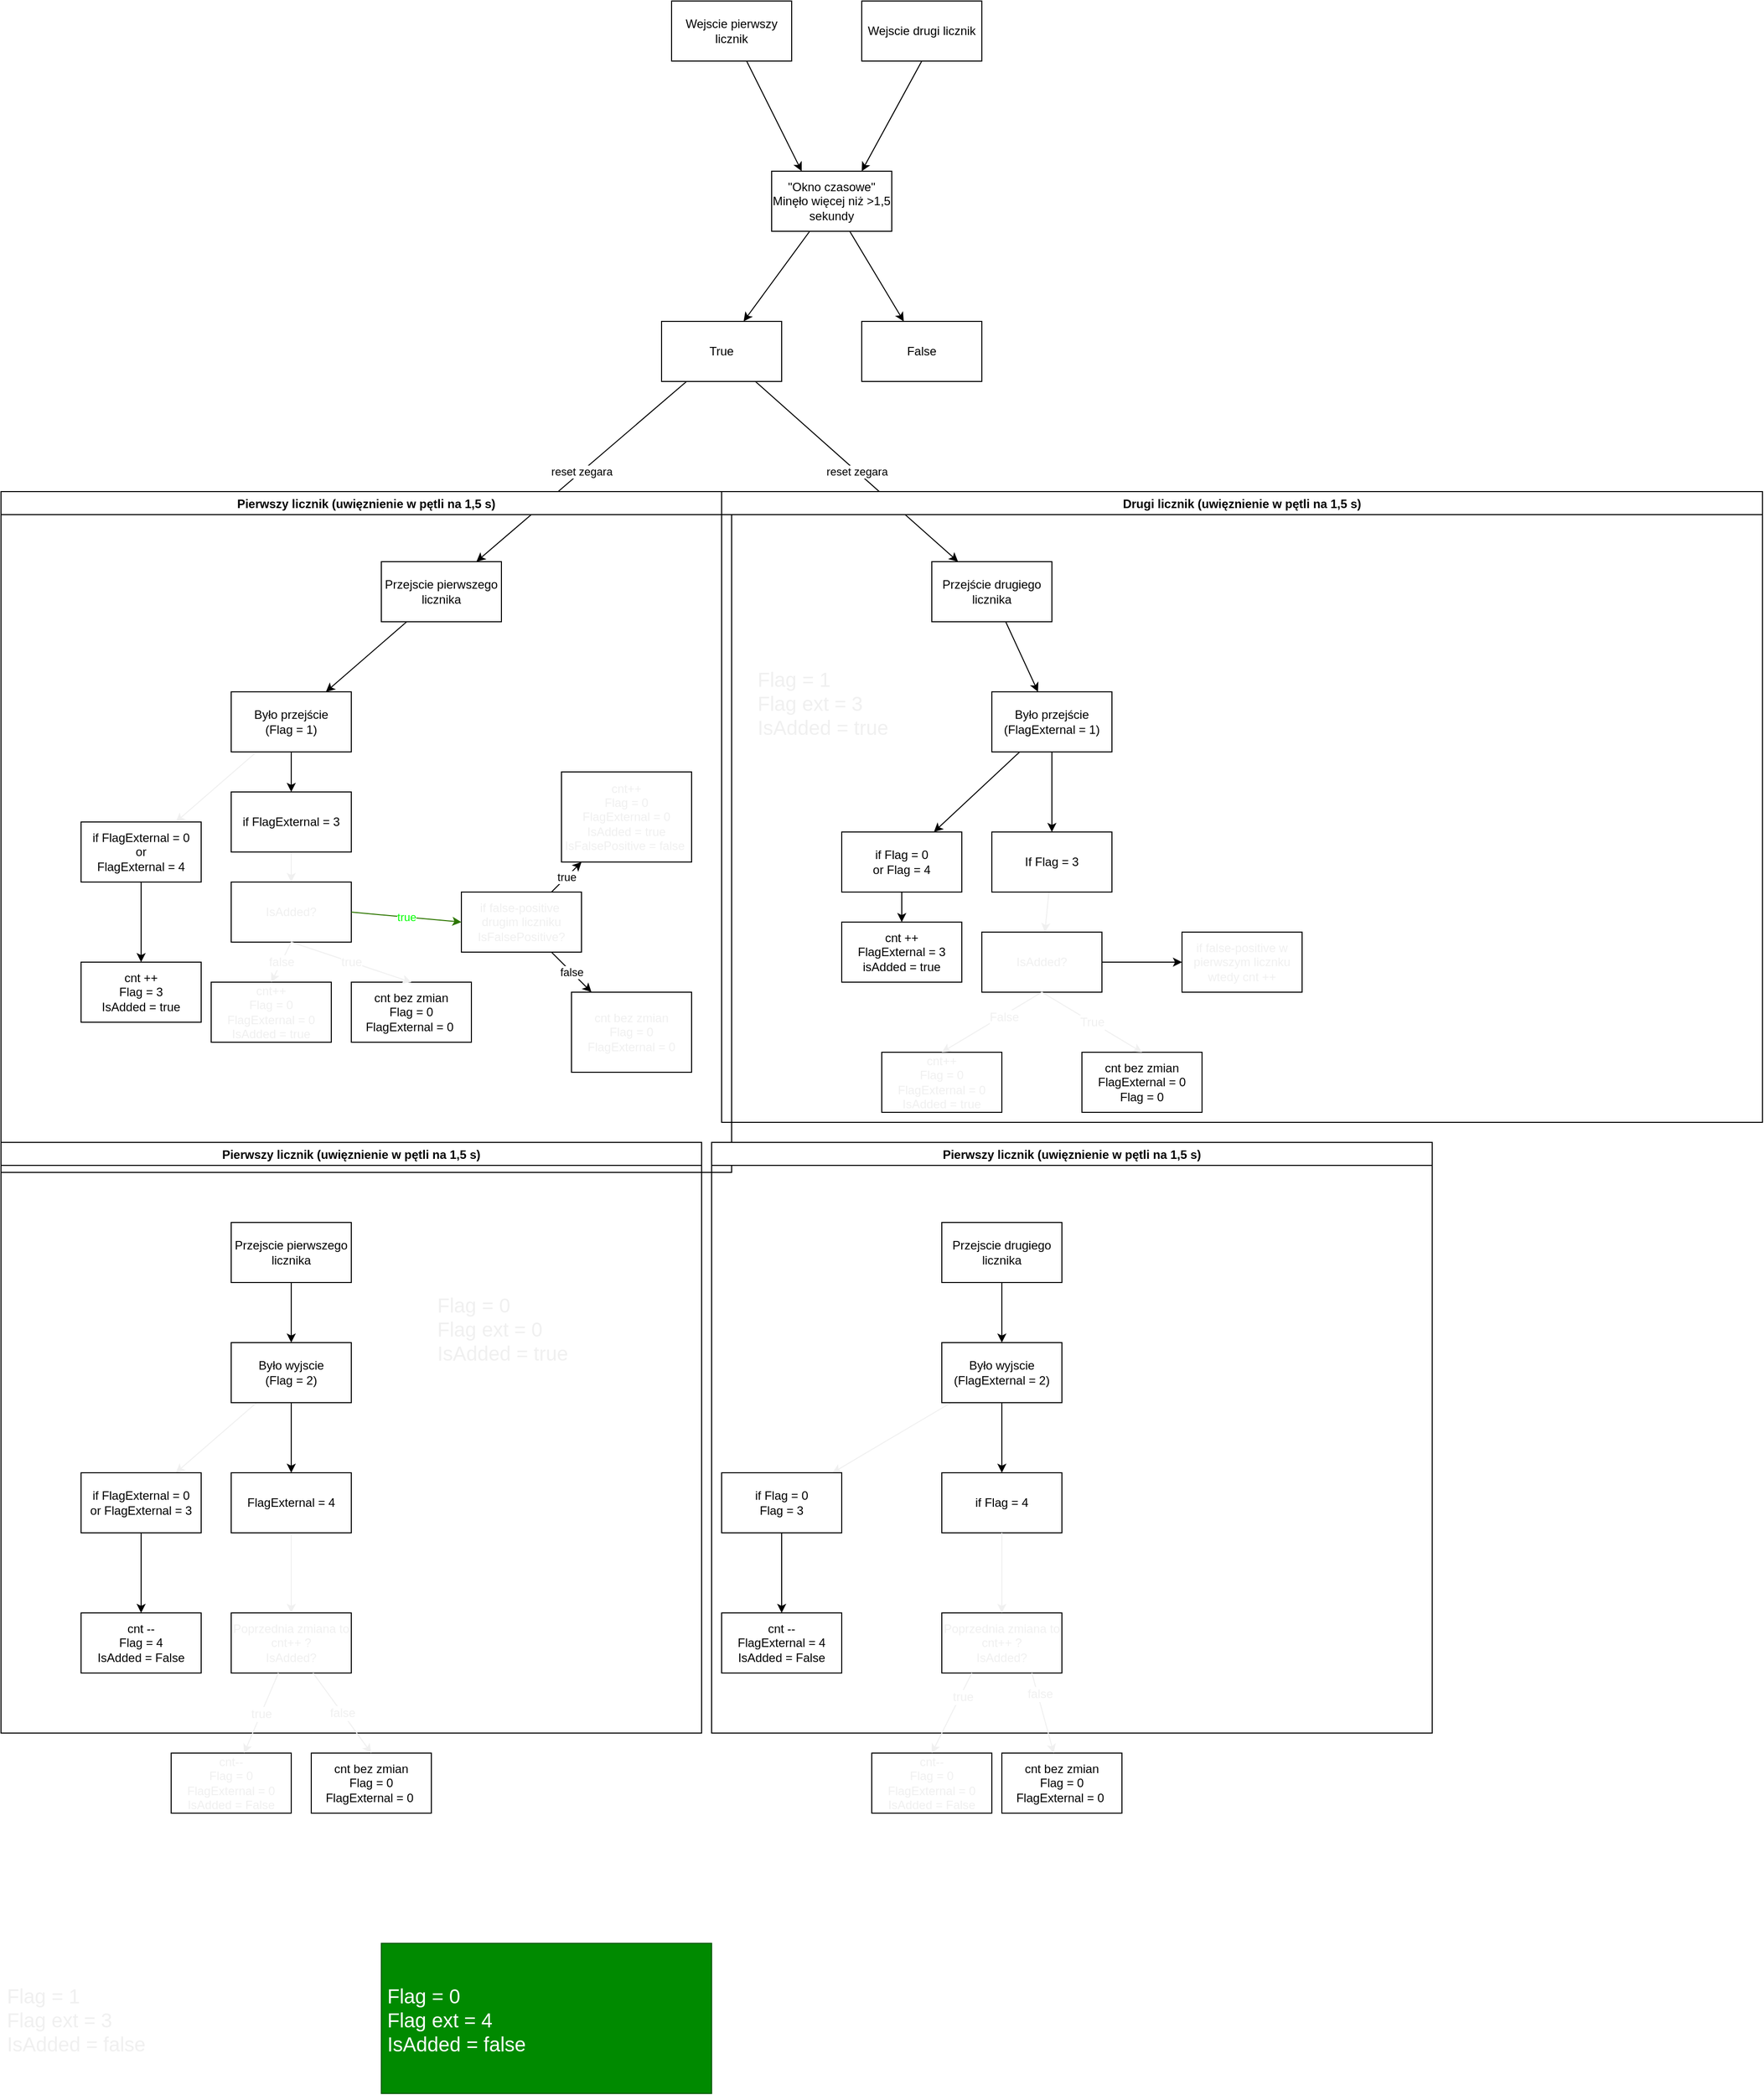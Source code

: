 <mxfile>
    <diagram id="mQOG-CtDPcIia1afdcd2" name="Page-1">
        <mxGraphModel dx="1660" dy="423" grid="1" gridSize="10" guides="1" tooltips="1" connect="1" arrows="1" fold="1" page="1" pageScale="1" pageWidth="850" pageHeight="1100" math="0" shadow="0">
            <root>
                <mxCell id="0"/>
                <mxCell id="1" parent="0"/>
                <mxCell id="8" value="" style="edgeStyle=none;html=1;entryX=0.25;entryY=0;entryDx=0;entryDy=0;" parent="1" source="3" target="7" edge="1">
                    <mxGeometry relative="1" as="geometry"/>
                </mxCell>
                <mxCell id="3" value="Wejscie pierwszy licznik" style="whiteSpace=wrap;html=1;rounded=0;" parent="1" vertex="1">
                    <mxGeometry x="210" y="220" width="120" height="60" as="geometry"/>
                </mxCell>
                <mxCell id="5" value="Wejscie drugi licznik" style="whiteSpace=wrap;html=1;rounded=0;" parent="1" vertex="1">
                    <mxGeometry x="400" y="220" width="120" height="60" as="geometry"/>
                </mxCell>
                <mxCell id="11" value="" style="edgeStyle=none;html=1;" parent="1" source="7" target="10" edge="1">
                    <mxGeometry relative="1" as="geometry"/>
                </mxCell>
                <mxCell id="13" value="" style="edgeStyle=none;html=1;" parent="1" source="7" target="12" edge="1">
                    <mxGeometry relative="1" as="geometry"/>
                </mxCell>
                <mxCell id="7" value="&quot;Okno czasowe&quot;&lt;br&gt;Minęło więcej niż &amp;gt;1,5 sekundy" style="whiteSpace=wrap;html=1;rounded=0;" parent="1" vertex="1">
                    <mxGeometry x="310" y="390" width="120" height="60" as="geometry"/>
                </mxCell>
                <mxCell id="9" value="" style="endArrow=classic;html=1;exitX=0.5;exitY=1;exitDx=0;exitDy=0;entryX=0.75;entryY=0;entryDx=0;entryDy=0;" parent="1" source="5" target="7" edge="1">
                    <mxGeometry width="50" height="50" relative="1" as="geometry">
                        <mxPoint x="410" y="440" as="sourcePoint"/>
                        <mxPoint x="460" y="390" as="targetPoint"/>
                    </mxGeometry>
                </mxCell>
                <mxCell id="15" value="reset zegara" style="edgeStyle=none;html=1;" parent="1" source="10" target="14" edge="1">
                    <mxGeometry relative="1" as="geometry"/>
                </mxCell>
                <mxCell id="17" value="reset zegara" style="edgeStyle=none;html=1;" parent="1" source="10" target="16" edge="1">
                    <mxGeometry relative="1" as="geometry"/>
                </mxCell>
                <mxCell id="10" value="True" style="whiteSpace=wrap;html=1;rounded=0;" parent="1" vertex="1">
                    <mxGeometry x="200" y="540" width="120" height="60" as="geometry"/>
                </mxCell>
                <mxCell id="12" value="False" style="whiteSpace=wrap;html=1;rounded=0;" parent="1" vertex="1">
                    <mxGeometry x="400" y="540" width="120" height="60" as="geometry"/>
                </mxCell>
                <mxCell id="47" value="Pierwszy licznik (uwięznienie w pętli na 1,5 s)" style="swimlane;" parent="1" vertex="1">
                    <mxGeometry x="-460" y="710" width="730" height="680" as="geometry"/>
                </mxCell>
                <mxCell id="14" value="Przejscie pierwszego licznika" style="whiteSpace=wrap;html=1;rounded=0;" parent="47" vertex="1">
                    <mxGeometry x="380" y="70" width="120" height="60" as="geometry"/>
                </mxCell>
                <mxCell id="73" value="" style="edgeStyle=none;html=1;" parent="47" source="18" target="72" edge="1">
                    <mxGeometry relative="1" as="geometry"/>
                </mxCell>
                <mxCell id="83" value="" style="edgeStyle=none;html=1;fillColor=#a20025;strokeColor=#F0F0F0;" parent="47" source="18" target="82" edge="1">
                    <mxGeometry relative="1" as="geometry"/>
                </mxCell>
                <mxCell id="18" value="Było przejście&lt;br&gt;(Flag = 1)" style="whiteSpace=wrap;html=1;rounded=0;" parent="47" vertex="1">
                    <mxGeometry x="230" y="200" width="120" height="60" as="geometry"/>
                </mxCell>
                <mxCell id="19" value="" style="edgeStyle=none;html=1;" parent="47" source="14" target="18" edge="1">
                    <mxGeometry relative="1" as="geometry"/>
                </mxCell>
                <mxCell id="194" value="" style="edgeStyle=none;html=1;fontSize=12;fontColor=#F0F0F0;strokeColor=#f0f0f0;" parent="47" source="72" target="189" edge="1">
                    <mxGeometry relative="1" as="geometry"/>
                </mxCell>
                <mxCell id="72" value="if FlagExternal = 3&lt;br&gt;" style="whiteSpace=wrap;html=1;rounded=0;" parent="47" vertex="1">
                    <mxGeometry x="230" y="300" width="120" height="60" as="geometry"/>
                </mxCell>
                <mxCell id="85" value="" style="edgeStyle=none;html=1;" parent="47" source="82" target="84" edge="1">
                    <mxGeometry relative="1" as="geometry"/>
                </mxCell>
                <mxCell id="82" value="if FlagExternal = 0&lt;br&gt;or&lt;br&gt;FlagExternal = 4" style="whiteSpace=wrap;html=1;rounded=0;" parent="47" vertex="1">
                    <mxGeometry x="80" y="330" width="120" height="60" as="geometry"/>
                </mxCell>
                <mxCell id="84" value="cnt ++&lt;br&gt;Flag = 3&lt;br&gt;IsAdded = true&lt;br&gt;" style="whiteSpace=wrap;html=1;rounded=0;" parent="47" vertex="1">
                    <mxGeometry x="80" y="470" width="120" height="60" as="geometry"/>
                </mxCell>
                <mxCell id="189" value="IsAdded?" style="rounded=0;whiteSpace=wrap;html=1;fontSize=12;fontColor=#F0F0F0;" parent="47" vertex="1">
                    <mxGeometry x="230" y="390" width="120" height="60" as="geometry"/>
                </mxCell>
                <mxCell id="190" value="cnt++&lt;br&gt;Flag = 0&lt;br&gt;FlagExternal = 0&lt;br&gt;IsAdded = true" style="rounded=0;whiteSpace=wrap;html=1;fontSize=12;fontColor=#F0F0F0;" parent="47" vertex="1">
                    <mxGeometry x="210" y="490" width="120" height="60" as="geometry"/>
                </mxCell>
                <mxCell id="74" value="cnt bez zmian&lt;br&gt;Flag = 0&lt;br&gt;FlagExternal = 0&amp;nbsp;" style="whiteSpace=wrap;html=1;rounded=0;" parent="47" vertex="1">
                    <mxGeometry x="350" y="490" width="120" height="60" as="geometry"/>
                </mxCell>
                <mxCell id="191" value="false" style="endArrow=classic;html=1;fontSize=12;fontColor=#F0F0F0;strokeColor=#f0f0f0;exitX=0.5;exitY=1;exitDx=0;exitDy=0;entryX=0.5;entryY=0;entryDx=0;entryDy=0;" parent="47" source="189" target="190" edge="1">
                    <mxGeometry width="50" height="50" relative="1" as="geometry">
                        <mxPoint x="390" y="580" as="sourcePoint"/>
                        <mxPoint x="440" y="530" as="targetPoint"/>
                    </mxGeometry>
                </mxCell>
                <mxCell id="209" value="true" style="edgeStyle=none;html=1;" edge="1" parent="47" source="205" target="208">
                    <mxGeometry relative="1" as="geometry"/>
                </mxCell>
                <mxCell id="211" value="false" style="edgeStyle=none;html=1;" edge="1" parent="47" source="205" target="210">
                    <mxGeometry relative="1" as="geometry"/>
                </mxCell>
                <mxCell id="205" value="if false-positive&amp;nbsp; drugim liczniku&lt;br&gt;IsFalsePositive?" style="whiteSpace=wrap;html=1;fontColor=#F0F0F0;rounded=0;" parent="47" vertex="1">
                    <mxGeometry x="460" y="400" width="120" height="60" as="geometry"/>
                </mxCell>
                <mxCell id="208" value="&lt;span&gt;cnt++&lt;/span&gt;&lt;br&gt;&lt;span&gt;Flag = 0&lt;/span&gt;&lt;br&gt;&lt;span&gt;FlagExternal = 0&lt;/span&gt;&lt;br&gt;&lt;span&gt;IsAdded = true&lt;br&gt;&lt;/span&gt;IsFalsePositive = false&amp;nbsp;&lt;span&gt;&lt;br&gt;&lt;/span&gt;" style="whiteSpace=wrap;html=1;fontColor=#F0F0F0;rounded=0;" vertex="1" parent="47">
                    <mxGeometry x="560" y="280" width="130" height="90" as="geometry"/>
                </mxCell>
                <mxCell id="210" value="&lt;span&gt;cnt bez zmian&lt;/span&gt;&lt;br&gt;&lt;span&gt;Flag = 0&lt;/span&gt;&lt;br&gt;&lt;span&gt;FlagExternal = 0&lt;br&gt;&lt;/span&gt;" style="whiteSpace=wrap;html=1;fontColor=#F0F0F0;rounded=0;" vertex="1" parent="47">
                    <mxGeometry x="570" y="500" width="120" height="80" as="geometry"/>
                </mxCell>
                <mxCell id="193" value="true" style="endArrow=classic;html=1;fontSize=12;fontColor=#F0F0F0;strokeColor=#f0f0f0;entryX=0.5;entryY=0;entryDx=0;entryDy=0;exitX=0.5;exitY=1;exitDx=0;exitDy=0;" parent="47" target="74" edge="1" source="189">
                    <mxGeometry width="50" height="50" relative="1" as="geometry">
                        <mxPoint x="290" y="530" as="sourcePoint"/>
                        <mxPoint x="450" y="550" as="targetPoint"/>
                    </mxGeometry>
                </mxCell>
                <mxCell id="212" value="&lt;font color=&quot;#00ff00&quot;&gt;true&lt;/font&gt;" style="endArrow=classic;html=1;exitX=1;exitY=0.5;exitDx=0;exitDy=0;entryX=0;entryY=0.5;entryDx=0;entryDy=0;fillColor=#60a917;strokeColor=#2D7600;" edge="1" parent="47" source="189" target="205">
                    <mxGeometry width="50" height="50" relative="1" as="geometry">
                        <mxPoint x="530" y="450" as="sourcePoint"/>
                        <mxPoint x="580" y="400" as="targetPoint"/>
                    </mxGeometry>
                </mxCell>
                <mxCell id="48" value="Drugi licznik (uwięznienie w pętli na 1,5 s)" style="swimlane;" parent="1" vertex="1">
                    <mxGeometry x="260" y="710" width="1040" height="630" as="geometry"/>
                </mxCell>
                <mxCell id="16" value="Przejście drugiego licznika" style="whiteSpace=wrap;html=1;rounded=0;" parent="48" vertex="1">
                    <mxGeometry x="210" y="70" width="120" height="60" as="geometry"/>
                </mxCell>
                <mxCell id="69" value="" style="edgeStyle=none;html=1;" parent="48" source="26" target="68" edge="1">
                    <mxGeometry relative="1" as="geometry"/>
                </mxCell>
                <mxCell id="26" value="&lt;span&gt;Było przejście&lt;/span&gt;&lt;br&gt;&lt;span&gt;(FlagExternal = 1)&lt;/span&gt;" style="whiteSpace=wrap;html=1;rounded=0;" parent="48" vertex="1">
                    <mxGeometry x="270" y="200" width="120" height="60" as="geometry"/>
                </mxCell>
                <mxCell id="27" value="" style="edgeStyle=none;html=1;" parent="48" source="16" target="26" edge="1">
                    <mxGeometry relative="1" as="geometry"/>
                </mxCell>
                <mxCell id="184" value="" style="edgeStyle=none;html=1;fontSize=12;fontColor=#F0F0F0;strokeColor=#f0f0f0;" parent="48" source="68" target="183" edge="1">
                    <mxGeometry relative="1" as="geometry"/>
                </mxCell>
                <mxCell id="68" value="If Flag = 3" style="whiteSpace=wrap;html=1;rounded=0;" parent="48" vertex="1">
                    <mxGeometry x="270" y="340" width="120" height="60" as="geometry"/>
                </mxCell>
                <mxCell id="90" value="" style="edgeStyle=none;html=1;" parent="48" source="88" target="89" edge="1">
                    <mxGeometry relative="1" as="geometry"/>
                </mxCell>
                <mxCell id="88" value="if Flag = 0&lt;br&gt;or Flag = 4" style="rounded=0;whiteSpace=wrap;html=1;" parent="48" vertex="1">
                    <mxGeometry x="120" y="340" width="120" height="60" as="geometry"/>
                </mxCell>
                <mxCell id="87" value="" style="edgeStyle=none;html=1;" parent="48" source="26" target="88" edge="1">
                    <mxGeometry relative="1" as="geometry">
                        <mxPoint x="320" y="350" as="targetPoint"/>
                    </mxGeometry>
                </mxCell>
                <mxCell id="89" value="cnt ++&lt;br&gt;FlagExternal = 3&lt;br&gt;isAdded = true" style="whiteSpace=wrap;html=1;rounded=0;" parent="48" vertex="1">
                    <mxGeometry x="120" y="430" width="120" height="60" as="geometry"/>
                </mxCell>
                <mxCell id="204" value="" style="edgeStyle=none;html=1;" parent="48" source="183" target="203" edge="1">
                    <mxGeometry relative="1" as="geometry"/>
                </mxCell>
                <mxCell id="183" value="IsAdded?" style="rounded=0;whiteSpace=wrap;html=1;fontSize=12;fontColor=#F0F0F0;" parent="48" vertex="1">
                    <mxGeometry x="260" y="440" width="120" height="60" as="geometry"/>
                </mxCell>
                <mxCell id="70" value="&lt;span&gt;cnt bez zmian&lt;br&gt;FlagExternal = 0&lt;br&gt;Flag = 0&lt;br&gt;&lt;/span&gt;" style="whiteSpace=wrap;html=1;rounded=0;" parent="48" vertex="1">
                    <mxGeometry x="360" y="560" width="120" height="60" as="geometry"/>
                </mxCell>
                <mxCell id="185" value="cnt++&lt;br&gt;Flag = 0&lt;br&gt;FlagExternal = 0&lt;br&gt;IsAdded = true" style="rounded=0;whiteSpace=wrap;html=1;fontSize=12;fontColor=#F0F0F0;" parent="48" vertex="1">
                    <mxGeometry x="160" y="560" width="120" height="60" as="geometry"/>
                </mxCell>
                <mxCell id="186" value="" style="endArrow=classic;html=1;fontSize=12;fontColor=#F0F0F0;strokeColor=#f0f0f0;exitX=0.5;exitY=1;exitDx=0;exitDy=0;entryX=0.5;entryY=0;entryDx=0;entryDy=0;" parent="48" source="183" target="185" edge="1">
                    <mxGeometry width="50" height="50" relative="1" as="geometry">
                        <mxPoint x="230" y="710" as="sourcePoint"/>
                        <mxPoint x="280" y="660" as="targetPoint"/>
                    </mxGeometry>
                </mxCell>
                <mxCell id="188" value="False" style="edgeLabel;html=1;align=center;verticalAlign=middle;resizable=0;points=[];fontSize=12;fontColor=#F0F0F0;" parent="186" vertex="1" connectable="0">
                    <mxGeometry x="-0.236" y="2" relative="1" as="geometry">
                        <mxPoint x="-1" as="offset"/>
                    </mxGeometry>
                </mxCell>
                <mxCell id="187" value="True" style="endArrow=classic;html=1;fontSize=12;fontColor=#F0F0F0;strokeColor=#f0f0f0;entryX=0.5;entryY=0;entryDx=0;entryDy=0;exitX=0.5;exitY=1;exitDx=0;exitDy=0;" parent="48" source="183" target="70" edge="1">
                    <mxGeometry width="50" height="50" relative="1" as="geometry">
                        <mxPoint x="340" y="550" as="sourcePoint"/>
                        <mxPoint x="280" y="660" as="targetPoint"/>
                    </mxGeometry>
                </mxCell>
                <mxCell id="203" value="if false-positive w pierwszym licznku wtedy cnt ++" style="whiteSpace=wrap;html=1;fontColor=#F0F0F0;rounded=0;" parent="48" vertex="1">
                    <mxGeometry x="460" y="440" width="120" height="60" as="geometry"/>
                </mxCell>
                <mxCell id="207" value="Flag = 1&#10;Flag ext = 3&#10;IsAdded = true" style="text;strokeColor=none;fillColor=none;align=left;verticalAlign=middle;spacingLeft=4;spacingRight=4;overflow=hidden;points=[[0,0.5],[1,0.5]];portConstraint=eastwest;rotatable=0;fontColor=#F0F0F0;fontSize=20;" parent="48" vertex="1">
                    <mxGeometry x="30" y="160" width="180" height="100" as="geometry"/>
                </mxCell>
                <mxCell id="135" value="Pierwszy licznik (uwięznienie w pętli na 1,5 s)" style="swimlane;" parent="1" vertex="1">
                    <mxGeometry x="-460" y="1360" width="700" height="590" as="geometry"/>
                </mxCell>
                <mxCell id="136" value="Przejscie pierwszego licznika" style="whiteSpace=wrap;html=1;rounded=0;" parent="135" vertex="1">
                    <mxGeometry x="230" y="80" width="120" height="60" as="geometry"/>
                </mxCell>
                <mxCell id="137" value="" style="edgeStyle=none;html=1;" parent="135" source="140" target="142" edge="1">
                    <mxGeometry relative="1" as="geometry"/>
                </mxCell>
                <mxCell id="138" value="" style="edgeStyle=none;html=1;fillColor=#a20025;strokeColor=#F0F0F0;" parent="135" source="140" target="144" edge="1">
                    <mxGeometry relative="1" as="geometry"/>
                </mxCell>
                <mxCell id="140" value="Było wyjscie&lt;br&gt;(Flag = 2)" style="whiteSpace=wrap;html=1;rounded=0;" parent="135" vertex="1">
                    <mxGeometry x="230" y="200" width="120" height="60" as="geometry"/>
                </mxCell>
                <mxCell id="141" value="" style="edgeStyle=none;html=1;" parent="135" source="136" target="140" edge="1">
                    <mxGeometry relative="1" as="geometry"/>
                </mxCell>
                <mxCell id="181" value="" style="edgeStyle=none;html=1;fontSize=12;fontColor=#F0F0F0;strokeColor=#f0f0f0;" parent="135" source="142" target="177" edge="1">
                    <mxGeometry relative="1" as="geometry"/>
                </mxCell>
                <mxCell id="142" value="FlagExternal = 4" style="whiteSpace=wrap;html=1;rounded=0;" parent="135" vertex="1">
                    <mxGeometry x="230" y="330" width="120" height="60" as="geometry"/>
                </mxCell>
                <mxCell id="143" value="" style="edgeStyle=none;html=1;" parent="135" source="144" target="145" edge="1">
                    <mxGeometry relative="1" as="geometry"/>
                </mxCell>
                <mxCell id="144" value="if FlagExternal = 0&lt;br&gt;or FlagExternal = 3" style="whiteSpace=wrap;html=1;rounded=0;" parent="135" vertex="1">
                    <mxGeometry x="80" y="330" width="120" height="60" as="geometry"/>
                </mxCell>
                <mxCell id="145" value="cnt --&lt;br&gt;Flag = 4&lt;br&gt;IsAdded = False" style="whiteSpace=wrap;html=1;rounded=0;" parent="135" vertex="1">
                    <mxGeometry x="80" y="470" width="120" height="60" as="geometry"/>
                </mxCell>
                <mxCell id="177" value="Poprzednia zmiana to cnt++ ?&lt;br&gt;IsAdded?" style="rounded=0;whiteSpace=wrap;html=1;fontSize=12;fontColor=#F0F0F0;" parent="135" vertex="1">
                    <mxGeometry x="230" y="470" width="120" height="60" as="geometry"/>
                </mxCell>
                <mxCell id="202" value="Flag = 0&#10;Flag ext = 0&#10;IsAdded = true" style="text;strokeColor=none;fillColor=none;align=left;verticalAlign=middle;spacingLeft=4;spacingRight=4;overflow=hidden;points=[[0,0.5],[1,0.5]];portConstraint=eastwest;rotatable=0;fontColor=#F0F0F0;fontSize=20;" parent="135" vertex="1">
                    <mxGeometry x="430" y="120" width="250" height="130" as="geometry"/>
                </mxCell>
                <mxCell id="95" value="Flag = 1&#10;Flag ext = 3&#10;IsAdded = false" style="text;strokeColor=none;fillColor=none;align=left;verticalAlign=middle;spacingLeft=4;spacingRight=4;overflow=hidden;points=[[0,0.5],[1,0.5]];portConstraint=eastwest;rotatable=0;fontColor=#F0F0F0;fontSize=20;" parent="1" vertex="1">
                    <mxGeometry x="-460" y="2160" width="330" height="150" as="geometry"/>
                </mxCell>
                <mxCell id="151" value="Pierwszy licznik (uwięznienie w pętli na 1,5 s)" style="swimlane;" parent="1" vertex="1">
                    <mxGeometry x="250" y="1360" width="720" height="590" as="geometry"/>
                </mxCell>
                <mxCell id="152" value="Przejscie drugiego licznika" style="whiteSpace=wrap;html=1;rounded=0;" parent="151" vertex="1">
                    <mxGeometry x="230" y="80" width="120" height="60" as="geometry"/>
                </mxCell>
                <mxCell id="153" value="" style="edgeStyle=none;html=1;" parent="151" source="156" target="159" edge="1">
                    <mxGeometry relative="1" as="geometry"/>
                </mxCell>
                <mxCell id="154" value="" style="edgeStyle=none;html=1;fillColor=#a20025;strokeColor=#F0F0F0;" parent="151" source="156" target="161" edge="1">
                    <mxGeometry relative="1" as="geometry"/>
                </mxCell>
                <mxCell id="156" value="Było wyjscie&lt;br&gt;(FlagExternal = 2)" style="whiteSpace=wrap;html=1;rounded=0;" parent="151" vertex="1">
                    <mxGeometry x="230" y="200" width="120" height="60" as="geometry"/>
                </mxCell>
                <mxCell id="157" value="" style="edgeStyle=none;html=1;" parent="151" source="152" target="156" edge="1">
                    <mxGeometry relative="1" as="geometry"/>
                </mxCell>
                <mxCell id="159" value="if Flag = 4" style="whiteSpace=wrap;html=1;rounded=0;" parent="151" vertex="1">
                    <mxGeometry x="230" y="330" width="120" height="60" as="geometry"/>
                </mxCell>
                <mxCell id="160" value="" style="edgeStyle=none;html=1;" parent="151" source="161" target="162" edge="1">
                    <mxGeometry relative="1" as="geometry"/>
                </mxCell>
                <mxCell id="161" value="if Flag = 0&lt;br&gt;Flag = 3" style="whiteSpace=wrap;html=1;rounded=0;" parent="151" vertex="1">
                    <mxGeometry x="10" y="330" width="120" height="60" as="geometry"/>
                </mxCell>
                <mxCell id="162" value="cnt --&lt;br&gt;FlagExternal = 4&lt;br&gt;IsAdded = False" style="whiteSpace=wrap;html=1;rounded=0;" parent="151" vertex="1">
                    <mxGeometry x="10" y="470" width="120" height="60" as="geometry"/>
                </mxCell>
                <mxCell id="168" value="Poprzednia zmiana to cnt++ ?&lt;br&gt;IsAdded?" style="rounded=0;whiteSpace=wrap;html=1;fontSize=12;fontColor=#F0F0F0;" parent="151" vertex="1">
                    <mxGeometry x="230" y="470" width="120" height="60" as="geometry"/>
                </mxCell>
                <mxCell id="176" value="" style="endArrow=classic;html=1;fontSize=12;fontColor=#F0F0F0;strokeColor=#f0f0f0;entryX=0.5;entryY=0;entryDx=0;entryDy=0;exitX=0.5;exitY=1;exitDx=0;exitDy=0;" parent="151" source="159" target="168" edge="1">
                    <mxGeometry width="50" height="50" relative="1" as="geometry">
                        <mxPoint x="175" y="470" as="sourcePoint"/>
                        <mxPoint x="225" y="420" as="targetPoint"/>
                    </mxGeometry>
                </mxCell>
                <mxCell id="167" value="cnt--&lt;br&gt;Flag = 0&lt;br&gt;FlagExternal = 0&lt;br&gt;IsAdded = False" style="rounded=0;whiteSpace=wrap;html=1;fontSize=12;fontColor=#F0F0F0;" parent="1" vertex="1">
                    <mxGeometry x="410" y="1970" width="120" height="60" as="geometry"/>
                </mxCell>
                <mxCell id="166" value="cnt bez zmian&lt;br&gt;Flag = 0&lt;br&gt;FlagExternal = 0&amp;nbsp;" style="whiteSpace=wrap;html=1;rounded=0;" parent="1" vertex="1">
                    <mxGeometry x="540" y="1970" width="120" height="60" as="geometry"/>
                </mxCell>
                <mxCell id="158" value="" style="edgeStyle=none;html=1;fontSize=12;fontColor=#F0F0F0;strokeColor=#F0F0F0;exitX=0.75;exitY=1;exitDx=0;exitDy=0;" parent="1" source="168" target="166" edge="1">
                    <mxGeometry relative="1" as="geometry"/>
                </mxCell>
                <mxCell id="171" value="false" style="edgeLabel;html=1;align=center;verticalAlign=middle;resizable=0;points=[];fontSize=12;fontColor=#F0F0F0;" parent="158" vertex="1" connectable="0">
                    <mxGeometry x="-0.467" y="2" relative="1" as="geometry">
                        <mxPoint as="offset"/>
                    </mxGeometry>
                </mxCell>
                <mxCell id="174" value="" style="endArrow=classic;html=1;fontSize=12;fontColor=#F0F0F0;strokeColor=#f0f0f0;entryX=0.5;entryY=0;entryDx=0;entryDy=0;exitX=0.25;exitY=1;exitDx=0;exitDy=0;" parent="1" source="168" target="167" edge="1">
                    <mxGeometry width="50" height="50" relative="1" as="geometry">
                        <mxPoint x="450" y="1910" as="sourcePoint"/>
                        <mxPoint x="530" y="1900" as="targetPoint"/>
                    </mxGeometry>
                </mxCell>
                <mxCell id="175" value="true" style="edgeLabel;html=1;align=center;verticalAlign=middle;resizable=0;points=[];fontSize=12;fontColor=#F0F0F0;" parent="174" vertex="1" connectable="0">
                    <mxGeometry x="-0.444" y="2" relative="1" as="geometry">
                        <mxPoint as="offset"/>
                    </mxGeometry>
                </mxCell>
                <mxCell id="149" value="cnt bez zmian&lt;br&gt;Flag = 0&lt;br&gt;FlagExternal = 0&amp;nbsp;" style="whiteSpace=wrap;html=1;rounded=0;" parent="1" vertex="1">
                    <mxGeometry x="-150" y="1970" width="120" height="60" as="geometry"/>
                </mxCell>
                <mxCell id="178" value="&lt;span&gt;cnt--&lt;/span&gt;&lt;br&gt;&lt;span&gt;Flag = 0&lt;/span&gt;&lt;br&gt;&lt;span&gt;FlagExternal = 0&lt;/span&gt;&lt;br&gt;&lt;span&gt;IsAdded = False&lt;/span&gt;" style="rounded=0;whiteSpace=wrap;html=1;fontSize=12;fontColor=#F0F0F0;" parent="1" vertex="1">
                    <mxGeometry x="-290" y="1970" width="120" height="60" as="geometry"/>
                </mxCell>
                <mxCell id="179" value="" style="edgeStyle=none;html=1;fontSize=12;fontColor=#F0F0F0;strokeColor=#f0f0f0;" parent="1" source="177" target="178" edge="1">
                    <mxGeometry relative="1" as="geometry"/>
                </mxCell>
                <mxCell id="182" value="true" style="edgeLabel;html=1;align=center;verticalAlign=middle;resizable=0;points=[];fontSize=12;fontColor=#F0F0F0;" parent="179" vertex="1" connectable="0">
                    <mxGeometry x="-0.258" y="-1" relative="1" as="geometry">
                        <mxPoint x="-4" y="11" as="offset"/>
                    </mxGeometry>
                </mxCell>
                <mxCell id="180" value="false" style="edgeStyle=none;html=1;fontSize=12;fontColor=#F0F0F0;strokeColor=#f0f0f0;entryX=0.5;entryY=0;entryDx=0;entryDy=0;" parent="1" source="177" target="149" edge="1">
                    <mxGeometry relative="1" as="geometry"/>
                </mxCell>
                <mxCell id="201" value="Flag = 0&#10;Flag ext = 4&#10;IsAdded = false" style="text;strokeColor=#005700;fillColor=#008a00;align=left;verticalAlign=middle;spacingLeft=4;spacingRight=4;overflow=hidden;points=[[0,0.5],[1,0.5]];portConstraint=eastwest;rotatable=0;fontColor=#ffffff;fontSize=20;" parent="1" vertex="1">
                    <mxGeometry x="-80" y="2160" width="330" height="150" as="geometry"/>
                </mxCell>
            </root>
        </mxGraphModel>
    </diagram>
</mxfile>